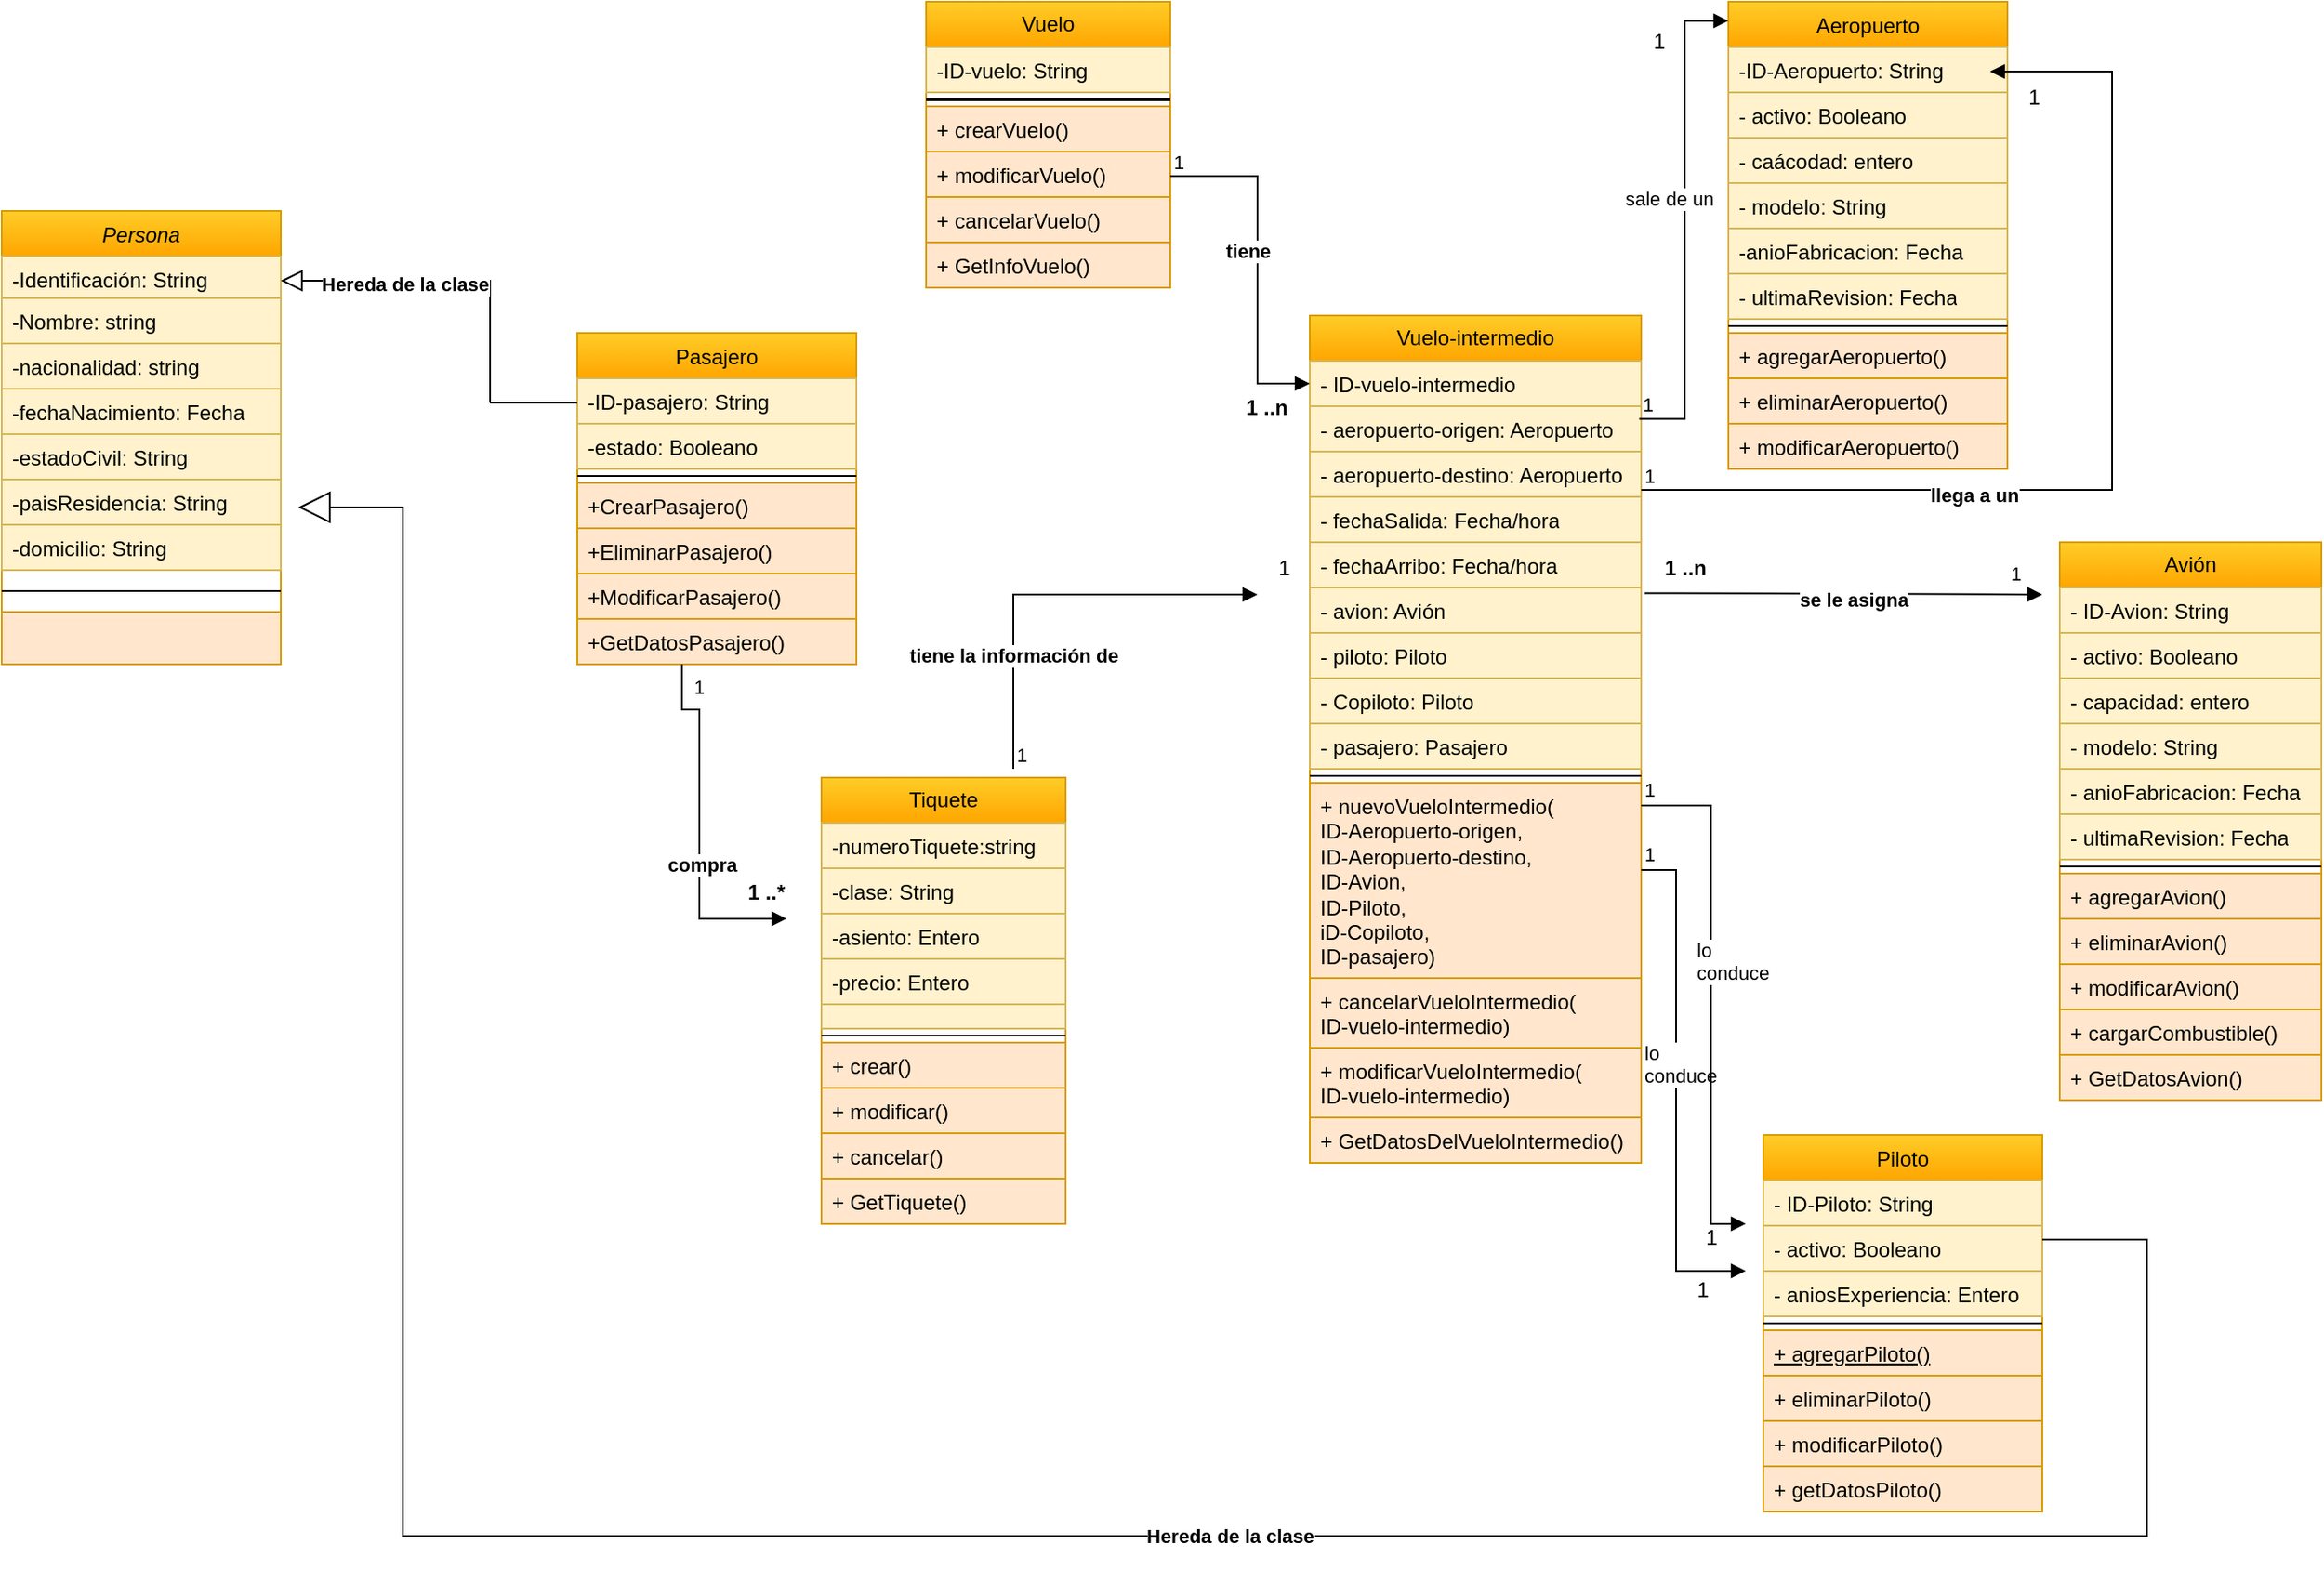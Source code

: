 <mxfile version="21.3.0" type="device">
  <diagram id="C5RBs43oDa-KdzZeNtuy" name="Page-1">
    <mxGraphModel dx="2279" dy="1965" grid="1" gridSize="10" guides="1" tooltips="1" connect="1" arrows="1" fold="1" page="1" pageScale="1" pageWidth="827" pageHeight="1169" math="0" shadow="0">
      <root>
        <mxCell id="WIyWlLk6GJQsqaUBKTNV-0" />
        <mxCell id="WIyWlLk6GJQsqaUBKTNV-1" parent="WIyWlLk6GJQsqaUBKTNV-0" />
        <mxCell id="zkfFHV4jXpPFQw0GAbJ--0" value="Persona" style="swimlane;fontStyle=2;align=center;verticalAlign=top;childLayout=stackLayout;horizontal=1;startSize=26;horizontalStack=0;resizeParent=1;resizeLast=0;collapsible=1;marginBottom=0;rounded=0;shadow=0;strokeWidth=1;fillColor=#ffcd28;gradientColor=#ffa500;strokeColor=#d79b00;" parent="WIyWlLk6GJQsqaUBKTNV-1" vertex="1">
          <mxGeometry x="-780" y="80" width="160" height="260" as="geometry">
            <mxRectangle x="230" y="140" width="160" height="26" as="alternateBounds" />
          </mxGeometry>
        </mxCell>
        <mxCell id="zkfFHV4jXpPFQw0GAbJ--1" value="-Identificación: String&#xa;&#xa;" style="text;align=left;verticalAlign=top;spacingLeft=4;spacingRight=4;overflow=hidden;rotatable=0;points=[[0,0.5],[1,0.5]];portConstraint=eastwest;fillColor=#fff2cc;strokeColor=#d6b656;" parent="zkfFHV4jXpPFQw0GAbJ--0" vertex="1">
          <mxGeometry y="26" width="160" height="24" as="geometry" />
        </mxCell>
        <mxCell id="CfTs54mVQhxb3qx6lFFs-4" value="-Nombre: string" style="text;align=left;verticalAlign=top;spacingLeft=4;spacingRight=4;overflow=hidden;rotatable=0;points=[[0,0.5],[1,0.5]];portConstraint=eastwest;rounded=0;shadow=0;html=0;fillColor=#fff2cc;strokeColor=#d6b656;" vertex="1" parent="zkfFHV4jXpPFQw0GAbJ--0">
          <mxGeometry y="50" width="160" height="26" as="geometry" />
        </mxCell>
        <mxCell id="zkfFHV4jXpPFQw0GAbJ--3" value="-nacionalidad: string " style="text;align=left;verticalAlign=top;spacingLeft=4;spacingRight=4;overflow=hidden;rotatable=0;points=[[0,0.5],[1,0.5]];portConstraint=eastwest;rounded=0;shadow=0;html=0;fillColor=#fff2cc;strokeColor=#d6b656;" parent="zkfFHV4jXpPFQw0GAbJ--0" vertex="1">
          <mxGeometry y="76" width="160" height="26" as="geometry" />
        </mxCell>
        <mxCell id="CfTs54mVQhxb3qx6lFFs-5" value="-fechaNacimiento: Fecha" style="text;align=left;verticalAlign=top;spacingLeft=4;spacingRight=4;overflow=hidden;rotatable=0;points=[[0,0.5],[1,0.5]];portConstraint=eastwest;rounded=0;shadow=0;html=0;fillColor=#fff2cc;strokeColor=#d6b656;" vertex="1" parent="zkfFHV4jXpPFQw0GAbJ--0">
          <mxGeometry y="102" width="160" height="26" as="geometry" />
        </mxCell>
        <mxCell id="CfTs54mVQhxb3qx6lFFs-6" value="-estadoCivil: String" style="text;align=left;verticalAlign=top;spacingLeft=4;spacingRight=4;overflow=hidden;rotatable=0;points=[[0,0.5],[1,0.5]];portConstraint=eastwest;rounded=0;shadow=0;html=0;fillColor=#fff2cc;strokeColor=#d6b656;" vertex="1" parent="zkfFHV4jXpPFQw0GAbJ--0">
          <mxGeometry y="128" width="160" height="26" as="geometry" />
        </mxCell>
        <mxCell id="CfTs54mVQhxb3qx6lFFs-7" value="-paisResidencia: String" style="text;align=left;verticalAlign=top;spacingLeft=4;spacingRight=4;overflow=hidden;rotatable=0;points=[[0,0.5],[1,0.5]];portConstraint=eastwest;rounded=0;shadow=0;html=0;fillColor=#fff2cc;strokeColor=#d6b656;" vertex="1" parent="zkfFHV4jXpPFQw0GAbJ--0">
          <mxGeometry y="154" width="160" height="26" as="geometry" />
        </mxCell>
        <mxCell id="CfTs54mVQhxb3qx6lFFs-8" value="-domicilio: String" style="text;align=left;verticalAlign=top;spacingLeft=4;spacingRight=4;overflow=hidden;rotatable=0;points=[[0,0.5],[1,0.5]];portConstraint=eastwest;rounded=0;shadow=0;html=0;fillColor=#fff2cc;strokeColor=#d6b656;" vertex="1" parent="zkfFHV4jXpPFQw0GAbJ--0">
          <mxGeometry y="180" width="160" height="26" as="geometry" />
        </mxCell>
        <mxCell id="zkfFHV4jXpPFQw0GAbJ--4" value="" style="line;html=1;strokeWidth=1;align=left;verticalAlign=middle;spacingTop=-1;spacingLeft=3;spacingRight=3;rotatable=0;labelPosition=right;points=[];portConstraint=eastwest;" parent="zkfFHV4jXpPFQw0GAbJ--0" vertex="1">
          <mxGeometry y="206" width="160" height="24" as="geometry" />
        </mxCell>
        <mxCell id="CfTs54mVQhxb3qx6lFFs-85" value="" style="text;strokeColor=#d79b00;fillColor=#ffe6cc;align=left;verticalAlign=middle;spacingTop=-1;spacingLeft=4;spacingRight=4;rotatable=0;labelPosition=right;points=[];portConstraint=eastwest;" vertex="1" parent="zkfFHV4jXpPFQw0GAbJ--0">
          <mxGeometry y="230" width="160" height="30" as="geometry" />
        </mxCell>
        <mxCell id="zkfFHV4jXpPFQw0GAbJ--6" value="Piloto" style="swimlane;fontStyle=0;align=center;verticalAlign=top;childLayout=stackLayout;horizontal=1;startSize=26;horizontalStack=0;resizeParent=1;resizeLast=0;collapsible=1;marginBottom=0;rounded=0;shadow=0;strokeWidth=1;fillColor=#ffcd28;gradientColor=#ffa500;strokeColor=#d79b00;" parent="WIyWlLk6GJQsqaUBKTNV-1" vertex="1">
          <mxGeometry x="230" y="610" width="160" height="216" as="geometry">
            <mxRectangle x="130" y="380" width="160" height="26" as="alternateBounds" />
          </mxGeometry>
        </mxCell>
        <mxCell id="zkfFHV4jXpPFQw0GAbJ--7" value="- ID-Piloto: String" style="text;align=left;verticalAlign=top;spacingLeft=4;spacingRight=4;overflow=hidden;rotatable=0;points=[[0,0.5],[1,0.5]];portConstraint=eastwest;fillColor=#fff2cc;strokeColor=#d6b656;" parent="zkfFHV4jXpPFQw0GAbJ--6" vertex="1">
          <mxGeometry y="26" width="160" height="26" as="geometry" />
        </mxCell>
        <mxCell id="zkfFHV4jXpPFQw0GAbJ--8" value="- activo: Booleano" style="text;align=left;verticalAlign=top;spacingLeft=4;spacingRight=4;overflow=hidden;rotatable=0;points=[[0,0.5],[1,0.5]];portConstraint=eastwest;rounded=0;shadow=0;html=0;fillColor=#fff2cc;strokeColor=#d6b656;" parent="zkfFHV4jXpPFQw0GAbJ--6" vertex="1">
          <mxGeometry y="52" width="160" height="26" as="geometry" />
        </mxCell>
        <mxCell id="CfTs54mVQhxb3qx6lFFs-112" value="- aniosExperiencia: Entero" style="text;strokeColor=#d6b656;fillColor=#fff2cc;align=left;verticalAlign=top;spacingLeft=4;spacingRight=4;overflow=hidden;rotatable=0;points=[[0,0.5],[1,0.5]];portConstraint=eastwest;whiteSpace=wrap;html=1;" vertex="1" parent="zkfFHV4jXpPFQw0GAbJ--6">
          <mxGeometry y="78" width="160" height="26" as="geometry" />
        </mxCell>
        <mxCell id="zkfFHV4jXpPFQw0GAbJ--9" value="" style="line;html=1;strokeWidth=1;align=left;verticalAlign=middle;spacingTop=-1;spacingLeft=3;spacingRight=3;rotatable=0;labelPosition=right;points=[];portConstraint=eastwest;" parent="zkfFHV4jXpPFQw0GAbJ--6" vertex="1">
          <mxGeometry y="104" width="160" height="8" as="geometry" />
        </mxCell>
        <mxCell id="zkfFHV4jXpPFQw0GAbJ--10" value="+ agregarPiloto()" style="text;align=left;verticalAlign=top;spacingLeft=4;spacingRight=4;overflow=hidden;rotatable=0;points=[[0,0.5],[1,0.5]];portConstraint=eastwest;fontStyle=4;fillColor=#ffe6cc;strokeColor=#d79b00;" parent="zkfFHV4jXpPFQw0GAbJ--6" vertex="1">
          <mxGeometry y="112" width="160" height="26" as="geometry" />
        </mxCell>
        <mxCell id="zkfFHV4jXpPFQw0GAbJ--11" value="+ eliminarPiloto()" style="text;align=left;verticalAlign=top;spacingLeft=4;spacingRight=4;overflow=hidden;rotatable=0;points=[[0,0.5],[1,0.5]];portConstraint=eastwest;fillColor=#ffe6cc;strokeColor=#d79b00;" parent="zkfFHV4jXpPFQw0GAbJ--6" vertex="1">
          <mxGeometry y="138" width="160" height="26" as="geometry" />
        </mxCell>
        <mxCell id="CfTs54mVQhxb3qx6lFFs-113" value="+ modificarPiloto()" style="text;strokeColor=#d79b00;fillColor=#ffe6cc;align=left;verticalAlign=top;spacingLeft=4;spacingRight=4;overflow=hidden;rotatable=0;points=[[0,0.5],[1,0.5]];portConstraint=eastwest;whiteSpace=wrap;html=1;" vertex="1" parent="zkfFHV4jXpPFQw0GAbJ--6">
          <mxGeometry y="164" width="160" height="26" as="geometry" />
        </mxCell>
        <mxCell id="CfTs54mVQhxb3qx6lFFs-114" value="+ getDatosPiloto()" style="text;strokeColor=#d79b00;fillColor=#ffe6cc;align=left;verticalAlign=top;spacingLeft=4;spacingRight=4;overflow=hidden;rotatable=0;points=[[0,0.5],[1,0.5]];portConstraint=eastwest;whiteSpace=wrap;html=1;" vertex="1" parent="zkfFHV4jXpPFQw0GAbJ--6">
          <mxGeometry y="190" width="160" height="26" as="geometry" />
        </mxCell>
        <mxCell id="zkfFHV4jXpPFQw0GAbJ--13" value="Pasajero" style="swimlane;fontStyle=0;align=center;verticalAlign=top;childLayout=stackLayout;horizontal=1;startSize=26;horizontalStack=0;resizeParent=1;resizeLast=0;collapsible=1;marginBottom=0;rounded=0;shadow=0;strokeWidth=1;fillColor=#ffcd28;strokeColor=#d79b00;gradientColor=#ffa500;" parent="WIyWlLk6GJQsqaUBKTNV-1" vertex="1">
          <mxGeometry x="-450" y="150" width="160" height="190" as="geometry">
            <mxRectangle x="340" y="380" width="170" height="26" as="alternateBounds" />
          </mxGeometry>
        </mxCell>
        <mxCell id="zkfFHV4jXpPFQw0GAbJ--14" value="-ID-pasajero: String" style="text;align=left;verticalAlign=top;spacingLeft=4;spacingRight=4;overflow=hidden;rotatable=0;points=[[0,0.5],[1,0.5]];portConstraint=eastwest;fillColor=#fff2cc;strokeColor=#d6b656;" parent="zkfFHV4jXpPFQw0GAbJ--13" vertex="1">
          <mxGeometry y="26" width="160" height="26" as="geometry" />
        </mxCell>
        <mxCell id="CfTs54mVQhxb3qx6lFFs-10" value="-estado: Booleano" style="text;align=left;verticalAlign=top;spacingLeft=4;spacingRight=4;overflow=hidden;rotatable=0;points=[[0,0.5],[1,0.5]];portConstraint=eastwest;fillColor=#fff2cc;strokeColor=#d6b656;" vertex="1" parent="zkfFHV4jXpPFQw0GAbJ--13">
          <mxGeometry y="52" width="160" height="26" as="geometry" />
        </mxCell>
        <mxCell id="zkfFHV4jXpPFQw0GAbJ--15" value="" style="line;html=1;strokeWidth=1;align=left;verticalAlign=middle;spacingTop=-1;spacingLeft=3;spacingRight=3;rotatable=0;labelPosition=right;points=[];portConstraint=eastwest;" parent="zkfFHV4jXpPFQw0GAbJ--13" vertex="1">
          <mxGeometry y="78" width="160" height="8" as="geometry" />
        </mxCell>
        <mxCell id="CfTs54mVQhxb3qx6lFFs-12" value="+CrearPasajero()" style="text;align=left;verticalAlign=top;spacingLeft=4;spacingRight=4;overflow=hidden;rotatable=0;points=[[0,0.5],[1,0.5]];portConstraint=eastwest;fillColor=#ffe6cc;strokeColor=#d79b00;" vertex="1" parent="zkfFHV4jXpPFQw0GAbJ--13">
          <mxGeometry y="86" width="160" height="26" as="geometry" />
        </mxCell>
        <mxCell id="CfTs54mVQhxb3qx6lFFs-15" value="+EliminarPasajero()" style="text;align=left;verticalAlign=top;spacingLeft=4;spacingRight=4;overflow=hidden;rotatable=0;points=[[0,0.5],[1,0.5]];portConstraint=eastwest;fillColor=#ffe6cc;strokeColor=#d79b00;" vertex="1" parent="zkfFHV4jXpPFQw0GAbJ--13">
          <mxGeometry y="112" width="160" height="26" as="geometry" />
        </mxCell>
        <mxCell id="CfTs54mVQhxb3qx6lFFs-14" value="+ModificarPasajero()" style="text;align=left;verticalAlign=top;spacingLeft=4;spacingRight=4;overflow=hidden;rotatable=0;points=[[0,0.5],[1,0.5]];portConstraint=eastwest;fillColor=#ffe6cc;strokeColor=#d79b00;" vertex="1" parent="zkfFHV4jXpPFQw0GAbJ--13">
          <mxGeometry y="138" width="160" height="26" as="geometry" />
        </mxCell>
        <mxCell id="CfTs54mVQhxb3qx6lFFs-13" value="+GetDatosPasajero()" style="text;align=left;verticalAlign=top;spacingLeft=4;spacingRight=4;overflow=hidden;rotatable=0;points=[[0,0.5],[1,0.5]];portConstraint=eastwest;fillColor=#ffe6cc;strokeColor=#d79b00;" vertex="1" parent="zkfFHV4jXpPFQw0GAbJ--13">
          <mxGeometry y="164" width="160" height="26" as="geometry" />
        </mxCell>
        <mxCell id="zkfFHV4jXpPFQw0GAbJ--16" value="" style="endArrow=block;endSize=10;endFill=0;shadow=0;strokeWidth=1;rounded=0;edgeStyle=elbowEdgeStyle;elbow=vertical;" parent="WIyWlLk6GJQsqaUBKTNV-1" target="zkfFHV4jXpPFQw0GAbJ--0" edge="1">
          <mxGeometry width="160" relative="1" as="geometry">
            <mxPoint x="-500" y="190" as="sourcePoint" />
            <mxPoint x="310" y="271" as="targetPoint" />
            <Array as="points">
              <mxPoint x="-520" y="120" />
              <mxPoint x="-440" y="260" />
              <mxPoint x="30" y="270" />
            </Array>
          </mxGeometry>
        </mxCell>
        <mxCell id="CfTs54mVQhxb3qx6lFFs-1" value="Hereda de la clase" style="edgeLabel;html=1;align=center;verticalAlign=middle;resizable=0;points=[];fontStyle=1" vertex="1" connectable="0" parent="zkfFHV4jXpPFQw0GAbJ--16">
          <mxGeometry x="0.251" y="2" relative="1" as="geometry">
            <mxPoint as="offset" />
          </mxGeometry>
        </mxCell>
        <mxCell id="zkfFHV4jXpPFQw0GAbJ--17" value="Aeropuerto" style="swimlane;fontStyle=0;align=center;verticalAlign=top;childLayout=stackLayout;horizontal=1;startSize=26;horizontalStack=0;resizeParent=1;resizeLast=0;collapsible=1;marginBottom=0;rounded=0;shadow=0;strokeWidth=1;fillColor=#ffcd28;strokeColor=#d79b00;gradientColor=#ffa500;" parent="WIyWlLk6GJQsqaUBKTNV-1" vertex="1">
          <mxGeometry x="210" y="-40" width="160" height="268" as="geometry">
            <mxRectangle x="550" y="140" width="160" height="26" as="alternateBounds" />
          </mxGeometry>
        </mxCell>
        <mxCell id="zkfFHV4jXpPFQw0GAbJ--18" value="-ID-Aeropuerto: String" style="text;align=left;verticalAlign=top;spacingLeft=4;spacingRight=4;overflow=hidden;rotatable=0;points=[[0,0.5],[1,0.5]];portConstraint=eastwest;fillColor=#fff2cc;strokeColor=#d6b656;" parent="zkfFHV4jXpPFQw0GAbJ--17" vertex="1">
          <mxGeometry y="26" width="160" height="26" as="geometry" />
        </mxCell>
        <mxCell id="zkfFHV4jXpPFQw0GAbJ--19" value="- activo: Booleano" style="text;align=left;verticalAlign=top;spacingLeft=4;spacingRight=4;overflow=hidden;rotatable=0;points=[[0,0.5],[1,0.5]];portConstraint=eastwest;rounded=0;shadow=0;html=0;fillColor=#fff2cc;strokeColor=#d6b656;" parent="zkfFHV4jXpPFQw0GAbJ--17" vertex="1">
          <mxGeometry y="52" width="160" height="26" as="geometry" />
        </mxCell>
        <mxCell id="zkfFHV4jXpPFQw0GAbJ--20" value="- caácodad: entero" style="text;align=left;verticalAlign=top;spacingLeft=4;spacingRight=4;overflow=hidden;rotatable=0;points=[[0,0.5],[1,0.5]];portConstraint=eastwest;rounded=0;shadow=0;html=0;fillColor=#fff2cc;strokeColor=#d6b656;" parent="zkfFHV4jXpPFQw0GAbJ--17" vertex="1">
          <mxGeometry y="78" width="160" height="26" as="geometry" />
        </mxCell>
        <mxCell id="zkfFHV4jXpPFQw0GAbJ--21" value="- modelo: String" style="text;align=left;verticalAlign=top;spacingLeft=4;spacingRight=4;overflow=hidden;rotatable=0;points=[[0,0.5],[1,0.5]];portConstraint=eastwest;rounded=0;shadow=0;html=0;fillColor=#fff2cc;strokeColor=#d6b656;" parent="zkfFHV4jXpPFQw0GAbJ--17" vertex="1">
          <mxGeometry y="104" width="160" height="26" as="geometry" />
        </mxCell>
        <mxCell id="zkfFHV4jXpPFQw0GAbJ--22" value="-anioFabricacion: Fecha" style="text;align=left;verticalAlign=top;spacingLeft=4;spacingRight=4;overflow=hidden;rotatable=0;points=[[0,0.5],[1,0.5]];portConstraint=eastwest;rounded=0;shadow=0;html=0;fillColor=#fff2cc;strokeColor=#d6b656;" parent="zkfFHV4jXpPFQw0GAbJ--17" vertex="1">
          <mxGeometry y="130" width="160" height="26" as="geometry" />
        </mxCell>
        <mxCell id="CfTs54mVQhxb3qx6lFFs-108" value="- ultimaRevision: Fecha" style="text;strokeColor=#d6b656;fillColor=#fff2cc;align=left;verticalAlign=top;spacingLeft=4;spacingRight=4;overflow=hidden;rotatable=0;points=[[0,0.5],[1,0.5]];portConstraint=eastwest;whiteSpace=wrap;html=1;" vertex="1" parent="zkfFHV4jXpPFQw0GAbJ--17">
          <mxGeometry y="156" width="160" height="26" as="geometry" />
        </mxCell>
        <mxCell id="zkfFHV4jXpPFQw0GAbJ--23" value="" style="line;html=1;strokeWidth=1;align=left;verticalAlign=middle;spacingTop=-1;spacingLeft=3;spacingRight=3;rotatable=0;labelPosition=right;points=[];portConstraint=eastwest;" parent="zkfFHV4jXpPFQw0GAbJ--17" vertex="1">
          <mxGeometry y="182" width="160" height="8" as="geometry" />
        </mxCell>
        <mxCell id="zkfFHV4jXpPFQw0GAbJ--24" value="+ agregarAeropuerto()" style="text;align=left;verticalAlign=top;spacingLeft=4;spacingRight=4;overflow=hidden;rotatable=0;points=[[0,0.5],[1,0.5]];portConstraint=eastwest;fillColor=#ffe6cc;strokeColor=#d79b00;" parent="zkfFHV4jXpPFQw0GAbJ--17" vertex="1">
          <mxGeometry y="190" width="160" height="26" as="geometry" />
        </mxCell>
        <mxCell id="CfTs54mVQhxb3qx6lFFs-77" value="+ eliminarAeropuerto()" style="text;strokeColor=#d79b00;fillColor=#ffe6cc;align=left;verticalAlign=top;spacingLeft=4;spacingRight=4;overflow=hidden;rotatable=0;points=[[0,0.5],[1,0.5]];portConstraint=eastwest;whiteSpace=wrap;html=1;" vertex="1" parent="zkfFHV4jXpPFQw0GAbJ--17">
          <mxGeometry y="216" width="160" height="26" as="geometry" />
        </mxCell>
        <mxCell id="zkfFHV4jXpPFQw0GAbJ--25" value="+ modificarAeropuerto()" style="text;align=left;verticalAlign=top;spacingLeft=4;spacingRight=4;overflow=hidden;rotatable=0;points=[[0,0.5],[1,0.5]];portConstraint=eastwest;fillColor=#ffe6cc;strokeColor=#d79b00;" parent="zkfFHV4jXpPFQw0GAbJ--17" vertex="1">
          <mxGeometry y="242" width="160" height="26" as="geometry" />
        </mxCell>
        <mxCell id="CfTs54mVQhxb3qx6lFFs-9" value="" style="endArrow=none;html=1;rounded=0;" edge="1" parent="WIyWlLk6GJQsqaUBKTNV-1">
          <mxGeometry width="50" height="50" relative="1" as="geometry">
            <mxPoint x="-500" y="190" as="sourcePoint" />
            <mxPoint x="-450" y="190" as="targetPoint" />
          </mxGeometry>
        </mxCell>
        <mxCell id="CfTs54mVQhxb3qx6lFFs-18" value="Tiquete" style="swimlane;fontStyle=0;childLayout=stackLayout;horizontal=1;startSize=26;fillColor=#ffcd28;horizontalStack=0;resizeParent=1;resizeParentMax=0;resizeLast=0;collapsible=1;marginBottom=0;whiteSpace=wrap;html=1;gradientColor=#ffa500;strokeColor=#d79b00;" vertex="1" parent="WIyWlLk6GJQsqaUBKTNV-1">
          <mxGeometry x="-310" y="405" width="140" height="256" as="geometry" />
        </mxCell>
        <mxCell id="CfTs54mVQhxb3qx6lFFs-19" value="-numeroTiquete:string" style="text;strokeColor=#d6b656;fillColor=#fff2cc;align=left;verticalAlign=top;spacingLeft=4;spacingRight=4;overflow=hidden;rotatable=0;points=[[0,0.5],[1,0.5]];portConstraint=eastwest;whiteSpace=wrap;html=1;" vertex="1" parent="CfTs54mVQhxb3qx6lFFs-18">
          <mxGeometry y="26" width="140" height="26" as="geometry" />
        </mxCell>
        <mxCell id="CfTs54mVQhxb3qx6lFFs-20" value="-clase: String" style="text;strokeColor=#d6b656;fillColor=#fff2cc;align=left;verticalAlign=top;spacingLeft=4;spacingRight=4;overflow=hidden;rotatable=0;points=[[0,0.5],[1,0.5]];portConstraint=eastwest;whiteSpace=wrap;html=1;" vertex="1" parent="CfTs54mVQhxb3qx6lFFs-18">
          <mxGeometry y="52" width="140" height="26" as="geometry" />
        </mxCell>
        <mxCell id="CfTs54mVQhxb3qx6lFFs-21" value="-asiento: Entero" style="text;strokeColor=#d6b656;fillColor=#fff2cc;align=left;verticalAlign=top;spacingLeft=4;spacingRight=4;overflow=hidden;rotatable=0;points=[[0,0.5],[1,0.5]];portConstraint=eastwest;whiteSpace=wrap;html=1;" vertex="1" parent="CfTs54mVQhxb3qx6lFFs-18">
          <mxGeometry y="78" width="140" height="26" as="geometry" />
        </mxCell>
        <mxCell id="CfTs54mVQhxb3qx6lFFs-27" value="-precio: Entero" style="text;strokeColor=#d6b656;fillColor=#fff2cc;align=left;verticalAlign=top;spacingLeft=4;spacingRight=4;overflow=hidden;rotatable=0;points=[[0,0.5],[1,0.5]];portConstraint=eastwest;whiteSpace=wrap;html=1;" vertex="1" parent="CfTs54mVQhxb3qx6lFFs-18">
          <mxGeometry y="104" width="140" height="26" as="geometry" />
        </mxCell>
        <mxCell id="CfTs54mVQhxb3qx6lFFs-23" value="" style="text;strokeColor=#d6b656;fillColor=#fff2cc;align=left;verticalAlign=middle;spacingTop=-1;spacingLeft=4;spacingRight=4;rotatable=0;labelPosition=right;points=[];portConstraint=eastwest;" vertex="1" parent="CfTs54mVQhxb3qx6lFFs-18">
          <mxGeometry y="130" width="140" height="14" as="geometry" />
        </mxCell>
        <mxCell id="CfTs54mVQhxb3qx6lFFs-22" value="" style="line;strokeWidth=1;fillColor=#000000;align=left;verticalAlign=middle;spacingTop=-1;spacingLeft=3;spacingRight=3;rotatable=0;labelPosition=right;points=[];portConstraint=eastwest;strokeColor=#000000;fontColor=#000000;" vertex="1" parent="CfTs54mVQhxb3qx6lFFs-18">
          <mxGeometry y="144" width="140" height="8" as="geometry" />
        </mxCell>
        <mxCell id="CfTs54mVQhxb3qx6lFFs-28" value="+ crear()" style="text;strokeColor=#d79b00;fillColor=#ffe6cc;align=left;verticalAlign=top;spacingLeft=4;spacingRight=4;overflow=hidden;rotatable=0;points=[[0,0.5],[1,0.5]];portConstraint=eastwest;whiteSpace=wrap;html=1;" vertex="1" parent="CfTs54mVQhxb3qx6lFFs-18">
          <mxGeometry y="152" width="140" height="26" as="geometry" />
        </mxCell>
        <mxCell id="CfTs54mVQhxb3qx6lFFs-30" value="+ modificar()" style="text;strokeColor=#d79b00;fillColor=#ffe6cc;align=left;verticalAlign=top;spacingLeft=4;spacingRight=4;overflow=hidden;rotatable=0;points=[[0,0.5],[1,0.5]];portConstraint=eastwest;whiteSpace=wrap;html=1;" vertex="1" parent="CfTs54mVQhxb3qx6lFFs-18">
          <mxGeometry y="178" width="140" height="26" as="geometry" />
        </mxCell>
        <mxCell id="CfTs54mVQhxb3qx6lFFs-31" value="+ cancelar()" style="text;strokeColor=#d79b00;fillColor=#ffe6cc;align=left;verticalAlign=top;spacingLeft=4;spacingRight=4;overflow=hidden;rotatable=0;points=[[0,0.5],[1,0.5]];portConstraint=eastwest;whiteSpace=wrap;html=1;" vertex="1" parent="CfTs54mVQhxb3qx6lFFs-18">
          <mxGeometry y="204" width="140" height="26" as="geometry" />
        </mxCell>
        <mxCell id="CfTs54mVQhxb3qx6lFFs-29" value="+ GetTiquete()" style="text;strokeColor=#d79b00;fillColor=#ffe6cc;align=left;verticalAlign=top;spacingLeft=4;spacingRight=4;overflow=hidden;rotatable=0;points=[[0,0.5],[1,0.5]];portConstraint=eastwest;whiteSpace=wrap;html=1;" vertex="1" parent="CfTs54mVQhxb3qx6lFFs-18">
          <mxGeometry y="230" width="140" height="26" as="geometry" />
        </mxCell>
        <mxCell id="CfTs54mVQhxb3qx6lFFs-25" value="compra" style="endArrow=block;endFill=1;html=1;edgeStyle=orthogonalEdgeStyle;align=left;verticalAlign=top;rounded=0;fontStyle=1" edge="1" parent="WIyWlLk6GJQsqaUBKTNV-1">
          <mxGeometry x="0.182" y="-10" relative="1" as="geometry">
            <mxPoint x="-390" y="340" as="sourcePoint" />
            <mxPoint x="-330" y="485.95" as="targetPoint" />
            <Array as="points">
              <mxPoint x="-380" y="365.95" />
              <mxPoint x="-380" y="485.95" />
            </Array>
            <mxPoint x="-10" y="-10" as="offset" />
          </mxGeometry>
        </mxCell>
        <mxCell id="CfTs54mVQhxb3qx6lFFs-26" value="1" style="edgeLabel;resizable=0;html=1;align=left;verticalAlign=bottom;" connectable="0" vertex="1" parent="CfTs54mVQhxb3qx6lFFs-25">
          <mxGeometry x="-1" relative="1" as="geometry">
            <mxPoint x="5" y="21" as="offset" />
          </mxGeometry>
        </mxCell>
        <mxCell id="CfTs54mVQhxb3qx6lFFs-33" value="1 ..*" style="text;html=1;align=center;verticalAlign=middle;resizable=0;points=[];autosize=1;strokeColor=none;fillColor=none;fontStyle=1" vertex="1" parent="WIyWlLk6GJQsqaUBKTNV-1">
          <mxGeometry x="-362" y="456" width="40" height="30" as="geometry" />
        </mxCell>
        <mxCell id="CfTs54mVQhxb3qx6lFFs-34" value="Vuelo" style="swimlane;fontStyle=0;childLayout=stackLayout;horizontal=1;startSize=26;fillColor=#ffcd28;horizontalStack=0;resizeParent=1;resizeParentMax=0;resizeLast=0;collapsible=1;marginBottom=0;whiteSpace=wrap;html=1;gradientColor=#ffa500;strokeColor=#d79b00;" vertex="1" parent="WIyWlLk6GJQsqaUBKTNV-1">
          <mxGeometry x="-250" y="-40" width="140" height="164" as="geometry" />
        </mxCell>
        <mxCell id="CfTs54mVQhxb3qx6lFFs-38" value="-ID-vuelo: String" style="text;strokeColor=#d6b656;fillColor=#fff2cc;align=left;verticalAlign=top;spacingLeft=4;spacingRight=4;overflow=hidden;rotatable=0;points=[[0,0.5],[1,0.5]];portConstraint=eastwest;whiteSpace=wrap;html=1;" vertex="1" parent="CfTs54mVQhxb3qx6lFFs-34">
          <mxGeometry y="26" width="140" height="26" as="geometry" />
        </mxCell>
        <mxCell id="CfTs54mVQhxb3qx6lFFs-99" value="" style="line;strokeWidth=2;fillColor=none;align=left;verticalAlign=middle;spacingTop=-1;spacingLeft=3;spacingRight=3;rotatable=0;labelPosition=right;points=[];portConstraint=eastwest;strokeColor=default;" vertex="1" parent="CfTs54mVQhxb3qx6lFFs-34">
          <mxGeometry y="52" width="140" height="8" as="geometry" />
        </mxCell>
        <mxCell id="CfTs54mVQhxb3qx6lFFs-41" value="+ crearVuelo()" style="text;strokeColor=#d79b00;fillColor=#ffe6cc;align=left;verticalAlign=top;spacingLeft=4;spacingRight=4;overflow=hidden;rotatable=0;points=[[0,0.5],[1,0.5]];portConstraint=eastwest;whiteSpace=wrap;html=1;" vertex="1" parent="CfTs54mVQhxb3qx6lFFs-34">
          <mxGeometry y="60" width="140" height="26" as="geometry" />
        </mxCell>
        <mxCell id="CfTs54mVQhxb3qx6lFFs-42" value="+ modificarVuelo()" style="text;strokeColor=#d79b00;fillColor=#ffe6cc;align=left;verticalAlign=top;spacingLeft=4;spacingRight=4;overflow=hidden;rotatable=0;points=[[0,0.5],[1,0.5]];portConstraint=eastwest;whiteSpace=wrap;html=1;" vertex="1" parent="CfTs54mVQhxb3qx6lFFs-34">
          <mxGeometry y="86" width="140" height="26" as="geometry" />
        </mxCell>
        <mxCell id="CfTs54mVQhxb3qx6lFFs-43" value="+ cancelarVuelo()" style="text;strokeColor=#d79b00;fillColor=#ffe6cc;align=left;verticalAlign=top;spacingLeft=4;spacingRight=4;overflow=hidden;rotatable=0;points=[[0,0.5],[1,0.5]];portConstraint=eastwest;whiteSpace=wrap;html=1;" vertex="1" parent="CfTs54mVQhxb3qx6lFFs-34">
          <mxGeometry y="112" width="140" height="26" as="geometry" />
        </mxCell>
        <mxCell id="CfTs54mVQhxb3qx6lFFs-44" value="+ GetInfoVuelo()" style="text;strokeColor=#d79b00;fillColor=#ffe6cc;align=left;verticalAlign=top;spacingLeft=4;spacingRight=4;overflow=hidden;rotatable=0;points=[[0,0.5],[1,0.5]];portConstraint=eastwest;whiteSpace=wrap;html=1;" vertex="1" parent="CfTs54mVQhxb3qx6lFFs-34">
          <mxGeometry y="138" width="140" height="26" as="geometry" />
        </mxCell>
        <mxCell id="CfTs54mVQhxb3qx6lFFs-45" value="Vuelo-intermedio" style="swimlane;fontStyle=0;childLayout=stackLayout;horizontal=1;startSize=26;fillColor=#ffcd28;horizontalStack=0;resizeParent=1;resizeParentMax=0;resizeLast=0;collapsible=1;marginBottom=0;whiteSpace=wrap;html=1;gradientColor=#ffa500;strokeColor=#d79b00;" vertex="1" parent="WIyWlLk6GJQsqaUBKTNV-1">
          <mxGeometry x="-30" y="140" width="190" height="486" as="geometry" />
        </mxCell>
        <mxCell id="CfTs54mVQhxb3qx6lFFs-46" value="- ID-vuelo-intermedio" style="text;strokeColor=#d6b656;fillColor=#fff2cc;align=left;verticalAlign=top;spacingLeft=4;spacingRight=4;overflow=hidden;rotatable=0;points=[[0,0.5],[1,0.5]];portConstraint=eastwest;whiteSpace=wrap;html=1;" vertex="1" parent="CfTs54mVQhxb3qx6lFFs-45">
          <mxGeometry y="26" width="190" height="26" as="geometry" />
        </mxCell>
        <mxCell id="CfTs54mVQhxb3qx6lFFs-47" value="- aeropuerto-origen: Aeropuerto" style="text;strokeColor=#d6b656;fillColor=#fff2cc;align=left;verticalAlign=top;spacingLeft=4;spacingRight=4;overflow=hidden;rotatable=0;points=[[0,0.5],[1,0.5]];portConstraint=eastwest;whiteSpace=wrap;html=1;" vertex="1" parent="CfTs54mVQhxb3qx6lFFs-45">
          <mxGeometry y="52" width="190" height="26" as="geometry" />
        </mxCell>
        <mxCell id="CfTs54mVQhxb3qx6lFFs-48" value="- aeropuerto-destino: Aeropuerto" style="text;strokeColor=#d6b656;fillColor=#fff2cc;align=left;verticalAlign=top;spacingLeft=4;spacingRight=4;overflow=hidden;rotatable=0;points=[[0,0.5],[1,0.5]];portConstraint=eastwest;whiteSpace=wrap;html=1;" vertex="1" parent="CfTs54mVQhxb3qx6lFFs-45">
          <mxGeometry y="78" width="190" height="26" as="geometry" />
        </mxCell>
        <mxCell id="CfTs54mVQhxb3qx6lFFs-49" value="- fechaSalida: Fecha/hora" style="text;strokeColor=#d6b656;fillColor=#fff2cc;align=left;verticalAlign=top;spacingLeft=4;spacingRight=4;overflow=hidden;rotatable=0;points=[[0,0.5],[1,0.5]];portConstraint=eastwest;whiteSpace=wrap;html=1;" vertex="1" parent="CfTs54mVQhxb3qx6lFFs-45">
          <mxGeometry y="104" width="190" height="26" as="geometry" />
        </mxCell>
        <mxCell id="CfTs54mVQhxb3qx6lFFs-57" value="- fechaArribo: Fecha/hora" style="text;strokeColor=#d6b656;fillColor=#fff2cc;align=left;verticalAlign=top;spacingLeft=4;spacingRight=4;overflow=hidden;rotatable=0;points=[[0,0.5],[1,0.5]];portConstraint=eastwest;whiteSpace=wrap;html=1;" vertex="1" parent="CfTs54mVQhxb3qx6lFFs-45">
          <mxGeometry y="130" width="190" height="26" as="geometry" />
        </mxCell>
        <mxCell id="CfTs54mVQhxb3qx6lFFs-59" value="- avion: Avión" style="text;strokeColor=#d6b656;fillColor=#fff2cc;align=left;verticalAlign=top;spacingLeft=4;spacingRight=4;overflow=hidden;rotatable=0;points=[[0,0.5],[1,0.5]];portConstraint=eastwest;whiteSpace=wrap;html=1;" vertex="1" parent="CfTs54mVQhxb3qx6lFFs-45">
          <mxGeometry y="156" width="190" height="26" as="geometry" />
        </mxCell>
        <mxCell id="CfTs54mVQhxb3qx6lFFs-60" value="- piloto: Piloto" style="text;strokeColor=#d6b656;fillColor=#fff2cc;align=left;verticalAlign=top;spacingLeft=4;spacingRight=4;overflow=hidden;rotatable=0;points=[[0,0.5],[1,0.5]];portConstraint=eastwest;whiteSpace=wrap;html=1;" vertex="1" parent="CfTs54mVQhxb3qx6lFFs-45">
          <mxGeometry y="182" width="190" height="26" as="geometry" />
        </mxCell>
        <mxCell id="CfTs54mVQhxb3qx6lFFs-58" value="- Copiloto: Piloto" style="text;strokeColor=#d6b656;fillColor=#fff2cc;align=left;verticalAlign=top;spacingLeft=4;spacingRight=4;overflow=hidden;rotatable=0;points=[[0,0.5],[1,0.5]];portConstraint=eastwest;whiteSpace=wrap;html=1;" vertex="1" parent="CfTs54mVQhxb3qx6lFFs-45">
          <mxGeometry y="208" width="190" height="26" as="geometry" />
        </mxCell>
        <mxCell id="CfTs54mVQhxb3qx6lFFs-61" value="- pasajero: Pasajero" style="text;strokeColor=#d6b656;fillColor=#fff2cc;align=left;verticalAlign=top;spacingLeft=4;spacingRight=4;overflow=hidden;rotatable=0;points=[[0,0.5],[1,0.5]];portConstraint=eastwest;whiteSpace=wrap;html=1;" vertex="1" parent="CfTs54mVQhxb3qx6lFFs-45">
          <mxGeometry y="234" width="190" height="26" as="geometry" />
        </mxCell>
        <mxCell id="CfTs54mVQhxb3qx6lFFs-51" value="" style="line;strokeWidth=1;fillColor=none;align=left;verticalAlign=middle;spacingTop=-1;spacingLeft=3;spacingRight=3;rotatable=0;labelPosition=right;points=[];portConstraint=eastwest;strokeColor=default;" vertex="1" parent="CfTs54mVQhxb3qx6lFFs-45">
          <mxGeometry y="260" width="190" height="8" as="geometry" />
        </mxCell>
        <mxCell id="CfTs54mVQhxb3qx6lFFs-52" value="+ nuevoVueloIntermedio(&lt;br&gt;ID-Aeropuerto-origen,&amp;nbsp;&lt;br&gt;ID-Aeropuerto-destino,&lt;br&gt;ID-Avion,&amp;nbsp;&lt;br&gt;ID-Piloto,&amp;nbsp;&lt;br&gt;iD-Copiloto,&lt;br&gt;ID-pasajero)" style="text;strokeColor=#d79b00;fillColor=#ffe6cc;align=left;verticalAlign=top;spacingLeft=4;spacingRight=4;overflow=hidden;rotatable=0;points=[[0,0.5],[1,0.5]];portConstraint=eastwest;whiteSpace=wrap;html=1;" vertex="1" parent="CfTs54mVQhxb3qx6lFFs-45">
          <mxGeometry y="268" width="190" height="112" as="geometry" />
        </mxCell>
        <mxCell id="CfTs54mVQhxb3qx6lFFs-53" value="+ cancelarVueloIntermedio(&lt;br&gt;ID-vuelo-intermedio)" style="text;strokeColor=#d79b00;fillColor=#ffe6cc;align=left;verticalAlign=top;spacingLeft=4;spacingRight=4;overflow=hidden;rotatable=0;points=[[0,0.5],[1,0.5]];portConstraint=eastwest;whiteSpace=wrap;html=1;" vertex="1" parent="CfTs54mVQhxb3qx6lFFs-45">
          <mxGeometry y="380" width="190" height="40" as="geometry" />
        </mxCell>
        <mxCell id="CfTs54mVQhxb3qx6lFFs-54" value="+ modificarVueloIntermedio(&lt;br&gt;ID-vuelo-intermedio)" style="text;strokeColor=#d79b00;fillColor=#ffe6cc;align=left;verticalAlign=top;spacingLeft=4;spacingRight=4;overflow=hidden;rotatable=0;points=[[0,0.5],[1,0.5]];portConstraint=eastwest;whiteSpace=wrap;html=1;" vertex="1" parent="CfTs54mVQhxb3qx6lFFs-45">
          <mxGeometry y="420" width="190" height="40" as="geometry" />
        </mxCell>
        <mxCell id="CfTs54mVQhxb3qx6lFFs-55" value="+ GetDatosDelVueloIntermedio()" style="text;strokeColor=#d79b00;fillColor=#ffe6cc;align=left;verticalAlign=top;spacingLeft=4;spacingRight=4;overflow=hidden;rotatable=0;points=[[0,0.5],[1,0.5]];portConstraint=eastwest;whiteSpace=wrap;html=1;" vertex="1" parent="CfTs54mVQhxb3qx6lFFs-45">
          <mxGeometry y="460" width="190" height="26" as="geometry" />
        </mxCell>
        <mxCell id="CfTs54mVQhxb3qx6lFFs-62" value="Avión" style="swimlane;fontStyle=0;childLayout=stackLayout;horizontal=1;startSize=26;fillColor=#ffcd28;horizontalStack=0;resizeParent=1;resizeParentMax=0;resizeLast=0;collapsible=1;marginBottom=0;whiteSpace=wrap;html=1;strokeColor=#d79b00;gradientColor=#ffa500;" vertex="1" parent="WIyWlLk6GJQsqaUBKTNV-1">
          <mxGeometry x="400" y="270" width="150" height="320" as="geometry" />
        </mxCell>
        <mxCell id="CfTs54mVQhxb3qx6lFFs-66" value="- ID-Avion: String" style="text;strokeColor=#d6b656;fillColor=#fff2cc;align=left;verticalAlign=top;spacingLeft=4;spacingRight=4;overflow=hidden;rotatable=0;points=[[0,0.5],[1,0.5]];portConstraint=eastwest;whiteSpace=wrap;html=1;" vertex="1" parent="CfTs54mVQhxb3qx6lFFs-62">
          <mxGeometry y="26" width="150" height="26" as="geometry" />
        </mxCell>
        <mxCell id="CfTs54mVQhxb3qx6lFFs-67" value="- activo: Booleano" style="text;strokeColor=#d6b656;fillColor=#fff2cc;align=left;verticalAlign=top;spacingLeft=4;spacingRight=4;overflow=hidden;rotatable=0;points=[[0,0.5],[1,0.5]];portConstraint=eastwest;whiteSpace=wrap;html=1;" vertex="1" parent="CfTs54mVQhxb3qx6lFFs-62">
          <mxGeometry y="52" width="150" height="26" as="geometry" />
        </mxCell>
        <mxCell id="CfTs54mVQhxb3qx6lFFs-68" value="- capacidad: entero" style="text;strokeColor=#d6b656;fillColor=#fff2cc;align=left;verticalAlign=top;spacingLeft=4;spacingRight=4;overflow=hidden;rotatable=0;points=[[0,0.5],[1,0.5]];portConstraint=eastwest;whiteSpace=wrap;html=1;" vertex="1" parent="CfTs54mVQhxb3qx6lFFs-62">
          <mxGeometry y="78" width="150" height="26" as="geometry" />
        </mxCell>
        <mxCell id="CfTs54mVQhxb3qx6lFFs-69" value="- modelo: String" style="text;strokeColor=#d6b656;fillColor=#fff2cc;align=left;verticalAlign=top;spacingLeft=4;spacingRight=4;overflow=hidden;rotatable=0;points=[[0,0.5],[1,0.5]];portConstraint=eastwest;whiteSpace=wrap;html=1;" vertex="1" parent="CfTs54mVQhxb3qx6lFFs-62">
          <mxGeometry y="104" width="150" height="26" as="geometry" />
        </mxCell>
        <mxCell id="CfTs54mVQhxb3qx6lFFs-70" value="- anioFabricacion: Fecha" style="text;strokeColor=#d6b656;fillColor=#fff2cc;align=left;verticalAlign=top;spacingLeft=4;spacingRight=4;overflow=hidden;rotatable=0;points=[[0,0.5],[1,0.5]];portConstraint=eastwest;whiteSpace=wrap;html=1;" vertex="1" parent="CfTs54mVQhxb3qx6lFFs-62">
          <mxGeometry y="130" width="150" height="26" as="geometry" />
        </mxCell>
        <mxCell id="CfTs54mVQhxb3qx6lFFs-71" value="- ultimaRevision: Fecha" style="text;strokeColor=#d6b656;fillColor=#fff2cc;align=left;verticalAlign=top;spacingLeft=4;spacingRight=4;overflow=hidden;rotatable=0;points=[[0,0.5],[1,0.5]];portConstraint=eastwest;whiteSpace=wrap;html=1;" vertex="1" parent="CfTs54mVQhxb3qx6lFFs-62">
          <mxGeometry y="156" width="150" height="26" as="geometry" />
        </mxCell>
        <mxCell id="CfTs54mVQhxb3qx6lFFs-72" value="" style="line;strokeWidth=1;fillColor=none;align=left;verticalAlign=middle;spacingTop=-1;spacingLeft=3;spacingRight=3;rotatable=0;labelPosition=right;points=[];portConstraint=eastwest;strokeColor=default;" vertex="1" parent="CfTs54mVQhxb3qx6lFFs-62">
          <mxGeometry y="182" width="150" height="8" as="geometry" />
        </mxCell>
        <mxCell id="CfTs54mVQhxb3qx6lFFs-73" value="+ agregarAvion()" style="text;strokeColor=#d79b00;fillColor=#ffe6cc;align=left;verticalAlign=top;spacingLeft=4;spacingRight=4;overflow=hidden;rotatable=0;points=[[0,0.5],[1,0.5]];portConstraint=eastwest;whiteSpace=wrap;html=1;" vertex="1" parent="CfTs54mVQhxb3qx6lFFs-62">
          <mxGeometry y="190" width="150" height="26" as="geometry" />
        </mxCell>
        <mxCell id="CfTs54mVQhxb3qx6lFFs-74" value="+ eliminarAvion()" style="text;strokeColor=#d79b00;fillColor=#ffe6cc;align=left;verticalAlign=top;spacingLeft=4;spacingRight=4;overflow=hidden;rotatable=0;points=[[0,0.5],[1,0.5]];portConstraint=eastwest;whiteSpace=wrap;html=1;" vertex="1" parent="CfTs54mVQhxb3qx6lFFs-62">
          <mxGeometry y="216" width="150" height="26" as="geometry" />
        </mxCell>
        <mxCell id="CfTs54mVQhxb3qx6lFFs-75" value="+ modificarAvion()" style="text;strokeColor=#d79b00;fillColor=#ffe6cc;align=left;verticalAlign=top;spacingLeft=4;spacingRight=4;overflow=hidden;rotatable=0;points=[[0,0.5],[1,0.5]];portConstraint=eastwest;whiteSpace=wrap;html=1;" vertex="1" parent="CfTs54mVQhxb3qx6lFFs-62">
          <mxGeometry y="242" width="150" height="26" as="geometry" />
        </mxCell>
        <mxCell id="CfTs54mVQhxb3qx6lFFs-76" value="+ cargarCombustible()" style="text;strokeColor=#d79b00;fillColor=#ffe6cc;align=left;verticalAlign=top;spacingLeft=4;spacingRight=4;overflow=hidden;rotatable=0;points=[[0,0.5],[1,0.5]];portConstraint=eastwest;whiteSpace=wrap;html=1;" vertex="1" parent="CfTs54mVQhxb3qx6lFFs-62">
          <mxGeometry y="268" width="150" height="26" as="geometry" />
        </mxCell>
        <mxCell id="CfTs54mVQhxb3qx6lFFs-111" value="+ GetDatosAvion()" style="text;strokeColor=#d79b00;fillColor=#ffe6cc;align=left;verticalAlign=top;spacingLeft=4;spacingRight=4;overflow=hidden;rotatable=0;points=[[0,0.5],[1,0.5]];portConstraint=eastwest;whiteSpace=wrap;html=1;" vertex="1" parent="CfTs54mVQhxb3qx6lFFs-62">
          <mxGeometry y="294" width="150" height="26" as="geometry" />
        </mxCell>
        <mxCell id="CfTs54mVQhxb3qx6lFFs-81" value="tiene" style="endArrow=block;endFill=1;html=1;edgeStyle=orthogonalEdgeStyle;align=left;verticalAlign=top;rounded=0;entryX=0;entryY=0.5;entryDx=0;entryDy=0;fontStyle=1" edge="1" parent="WIyWlLk6GJQsqaUBKTNV-1" target="CfTs54mVQhxb3qx6lFFs-46">
          <mxGeometry x="-0.197" y="-20" relative="1" as="geometry">
            <mxPoint x="-110" y="60" as="sourcePoint" />
            <mxPoint x="-10" y="180" as="targetPoint" />
            <Array as="points">
              <mxPoint x="-60" y="60" />
              <mxPoint x="-60" y="179" />
            </Array>
            <mxPoint as="offset" />
          </mxGeometry>
        </mxCell>
        <mxCell id="CfTs54mVQhxb3qx6lFFs-82" value="1" style="edgeLabel;resizable=0;html=1;align=left;verticalAlign=bottom;" connectable="0" vertex="1" parent="CfTs54mVQhxb3qx6lFFs-81">
          <mxGeometry x="-1" relative="1" as="geometry" />
        </mxCell>
        <mxCell id="CfTs54mVQhxb3qx6lFFs-84" value="Hereda de la clase" style="endArrow=block;endSize=16;endFill=0;html=1;rounded=0;fontStyle=1" edge="1" parent="WIyWlLk6GJQsqaUBKTNV-1">
          <mxGeometry x="-0.196" width="160" relative="1" as="geometry">
            <mxPoint x="390" y="670" as="sourcePoint" />
            <mxPoint x="-610" y="250" as="targetPoint" />
            <Array as="points">
              <mxPoint x="450" y="670" />
              <mxPoint x="450" y="840" />
              <mxPoint x="-550" y="840" />
              <mxPoint x="-550" y="250" />
            </Array>
            <mxPoint as="offset" />
          </mxGeometry>
        </mxCell>
        <mxCell id="CfTs54mVQhxb3qx6lFFs-88" value="lo &lt;br&gt;conduce" style="endArrow=block;endFill=1;html=1;edgeStyle=orthogonalEdgeStyle;align=left;verticalAlign=top;rounded=0;" edge="1" parent="WIyWlLk6GJQsqaUBKTNV-1">
          <mxGeometry x="-0.228" y="-20" relative="1" as="geometry">
            <mxPoint x="160" y="457.95" as="sourcePoint" />
            <mxPoint x="220" y="687.95" as="targetPoint" />
            <Array as="points">
              <mxPoint x="180" y="457.95" />
              <mxPoint x="180" y="687.95" />
            </Array>
            <mxPoint as="offset" />
          </mxGeometry>
        </mxCell>
        <mxCell id="CfTs54mVQhxb3qx6lFFs-89" value="1" style="edgeLabel;resizable=0;html=1;align=left;verticalAlign=bottom;" connectable="0" vertex="1" parent="CfTs54mVQhxb3qx6lFFs-88">
          <mxGeometry x="-1" relative="1" as="geometry" />
        </mxCell>
        <mxCell id="CfTs54mVQhxb3qx6lFFs-91" value="lo&lt;br&gt;conduce" style="endArrow=block;endFill=1;html=1;edgeStyle=orthogonalEdgeStyle;align=left;verticalAlign=top;rounded=0;" edge="1" parent="WIyWlLk6GJQsqaUBKTNV-1">
          <mxGeometry x="-0.267" y="-10" relative="1" as="geometry">
            <mxPoint x="160" y="420.95" as="sourcePoint" />
            <mxPoint x="220" y="660.95" as="targetPoint" />
            <Array as="points">
              <mxPoint x="200" y="420.95" />
              <mxPoint x="200" y="660.95" />
            </Array>
            <mxPoint as="offset" />
          </mxGeometry>
        </mxCell>
        <mxCell id="CfTs54mVQhxb3qx6lFFs-92" value="1" style="edgeLabel;resizable=0;html=1;align=left;verticalAlign=bottom;" connectable="0" vertex="1" parent="CfTs54mVQhxb3qx6lFFs-91">
          <mxGeometry x="-1" relative="1" as="geometry" />
        </mxCell>
        <mxCell id="CfTs54mVQhxb3qx6lFFs-93" value="se le asigna" style="endArrow=block;endFill=1;html=1;edgeStyle=orthogonalEdgeStyle;align=left;verticalAlign=top;rounded=0;exitX=0.041;exitY=0.974;exitDx=0;exitDy=0;exitPerimeter=0;fontStyle=1" edge="1" parent="WIyWlLk6GJQsqaUBKTNV-1" source="CfTs54mVQhxb3qx6lFFs-107">
          <mxGeometry x="-0.229" y="9" relative="1" as="geometry">
            <mxPoint x="170" y="300" as="sourcePoint" />
            <mxPoint x="390" y="300" as="targetPoint" />
            <Array as="points">
              <mxPoint x="178" y="299" />
            </Array>
            <mxPoint x="-1" as="offset" />
          </mxGeometry>
        </mxCell>
        <mxCell id="CfTs54mVQhxb3qx6lFFs-94" value="1" style="edgeLabel;resizable=0;html=1;align=left;verticalAlign=bottom;" connectable="0" vertex="1" parent="CfTs54mVQhxb3qx6lFFs-93">
          <mxGeometry x="-1" relative="1" as="geometry">
            <mxPoint x="208" y="-3" as="offset" />
          </mxGeometry>
        </mxCell>
        <mxCell id="CfTs54mVQhxb3qx6lFFs-95" value="sale de un" style="endArrow=block;endFill=1;html=1;edgeStyle=orthogonalEdgeStyle;align=left;verticalAlign=top;rounded=0;entryX=0;entryY=0.041;entryDx=0;entryDy=0;entryPerimeter=0;exitX=0.994;exitY=0.277;exitDx=0;exitDy=0;exitPerimeter=0;" edge="1" parent="WIyWlLk6GJQsqaUBKTNV-1" source="CfTs54mVQhxb3qx6lFFs-47" target="zkfFHV4jXpPFQw0GAbJ--17">
          <mxGeometry x="0.183" y="36" relative="1" as="geometry">
            <mxPoint x="170" y="200" as="sourcePoint" />
            <mxPoint x="170" y="-30" as="targetPoint" />
            <mxPoint as="offset" />
          </mxGeometry>
        </mxCell>
        <mxCell id="CfTs54mVQhxb3qx6lFFs-96" value="1" style="edgeLabel;resizable=0;html=1;align=left;verticalAlign=bottom;" connectable="0" vertex="1" parent="CfTs54mVQhxb3qx6lFFs-95">
          <mxGeometry x="-1" relative="1" as="geometry" />
        </mxCell>
        <mxCell id="CfTs54mVQhxb3qx6lFFs-97" value="llega a un" style="endArrow=block;endFill=1;html=1;edgeStyle=orthogonalEdgeStyle;align=left;verticalAlign=top;rounded=0;fontStyle=1" edge="1" parent="WIyWlLk6GJQsqaUBKTNV-1">
          <mxGeometry x="-0.433" y="10" relative="1" as="geometry">
            <mxPoint x="160" y="240" as="sourcePoint" />
            <mxPoint x="360" as="targetPoint" />
            <Array as="points">
              <mxPoint x="430" y="240" />
              <mxPoint x="430" />
            </Array>
            <mxPoint x="-1" as="offset" />
          </mxGeometry>
        </mxCell>
        <mxCell id="CfTs54mVQhxb3qx6lFFs-98" value="1" style="edgeLabel;resizable=0;html=1;align=left;verticalAlign=bottom;" connectable="0" vertex="1" parent="CfTs54mVQhxb3qx6lFFs-97">
          <mxGeometry x="-1" relative="1" as="geometry" />
        </mxCell>
        <mxCell id="CfTs54mVQhxb3qx6lFFs-102" value="1" style="text;html=1;align=center;verticalAlign=middle;resizable=0;points=[];autosize=1;strokeColor=none;fillColor=none;" vertex="1" parent="WIyWlLk6GJQsqaUBKTNV-1">
          <mxGeometry x="180" y="684" width="30" height="30" as="geometry" />
        </mxCell>
        <mxCell id="CfTs54mVQhxb3qx6lFFs-103" value="1" style="text;html=1;align=center;verticalAlign=middle;resizable=0;points=[];autosize=1;strokeColor=none;fillColor=none;" vertex="1" parent="WIyWlLk6GJQsqaUBKTNV-1">
          <mxGeometry x="185" y="654" width="30" height="30" as="geometry" />
        </mxCell>
        <mxCell id="CfTs54mVQhxb3qx6lFFs-104" value="1 ..n" style="text;html=1;align=center;verticalAlign=middle;resizable=0;points=[];autosize=1;strokeColor=none;fillColor=none;fontStyle=1" vertex="1" parent="WIyWlLk6GJQsqaUBKTNV-1">
          <mxGeometry x="-80" y="178" width="50" height="30" as="geometry" />
        </mxCell>
        <mxCell id="CfTs54mVQhxb3qx6lFFs-105" value="1" style="text;html=1;align=center;verticalAlign=middle;resizable=0;points=[];autosize=1;strokeColor=none;fillColor=none;" vertex="1" parent="WIyWlLk6GJQsqaUBKTNV-1">
          <mxGeometry x="155" y="-32" width="30" height="30" as="geometry" />
        </mxCell>
        <mxCell id="CfTs54mVQhxb3qx6lFFs-106" value="1" style="text;html=1;align=center;verticalAlign=middle;resizable=0;points=[];autosize=1;strokeColor=none;fillColor=none;" vertex="1" parent="WIyWlLk6GJQsqaUBKTNV-1">
          <mxGeometry x="370" width="30" height="30" as="geometry" />
        </mxCell>
        <mxCell id="CfTs54mVQhxb3qx6lFFs-107" value="1 ..n" style="text;html=1;align=center;verticalAlign=middle;resizable=0;points=[];autosize=1;strokeColor=none;fillColor=none;fontStyle=1" vertex="1" parent="WIyWlLk6GJQsqaUBKTNV-1">
          <mxGeometry x="160" y="270" width="50" height="30" as="geometry" />
        </mxCell>
        <mxCell id="CfTs54mVQhxb3qx6lFFs-117" value="" style="endArrow=block;endFill=1;html=1;edgeStyle=orthogonalEdgeStyle;align=left;verticalAlign=top;rounded=0;" edge="1" parent="WIyWlLk6GJQsqaUBKTNV-1" target="CfTs54mVQhxb3qx6lFFs-80">
          <mxGeometry x="-0.143" y="10" relative="1" as="geometry">
            <mxPoint x="-200" y="400" as="sourcePoint" />
            <mxPoint x="-20" y="300" as="targetPoint" />
            <Array as="points">
              <mxPoint x="-200" y="300" />
            </Array>
            <mxPoint as="offset" />
          </mxGeometry>
        </mxCell>
        <mxCell id="CfTs54mVQhxb3qx6lFFs-118" value="1" style="edgeLabel;resizable=0;html=1;align=left;verticalAlign=bottom;" connectable="0" vertex="1" parent="CfTs54mVQhxb3qx6lFFs-117">
          <mxGeometry x="-1" relative="1" as="geometry" />
        </mxCell>
        <mxCell id="CfTs54mVQhxb3qx6lFFs-119" value="tiene la información de" style="edgeLabel;html=1;align=center;verticalAlign=middle;resizable=0;points=[];fontStyle=1" vertex="1" connectable="0" parent="CfTs54mVQhxb3qx6lFFs-117">
          <mxGeometry x="-0.458" relative="1" as="geometry">
            <mxPoint as="offset" />
          </mxGeometry>
        </mxCell>
        <mxCell id="CfTs54mVQhxb3qx6lFFs-80" value="1" style="text;html=1;align=center;verticalAlign=middle;resizable=0;points=[];autosize=1;strokeColor=none;fillColor=none;" vertex="1" parent="WIyWlLk6GJQsqaUBKTNV-1">
          <mxGeometry x="-60" y="270" width="30" height="30" as="geometry" />
        </mxCell>
      </root>
    </mxGraphModel>
  </diagram>
</mxfile>
